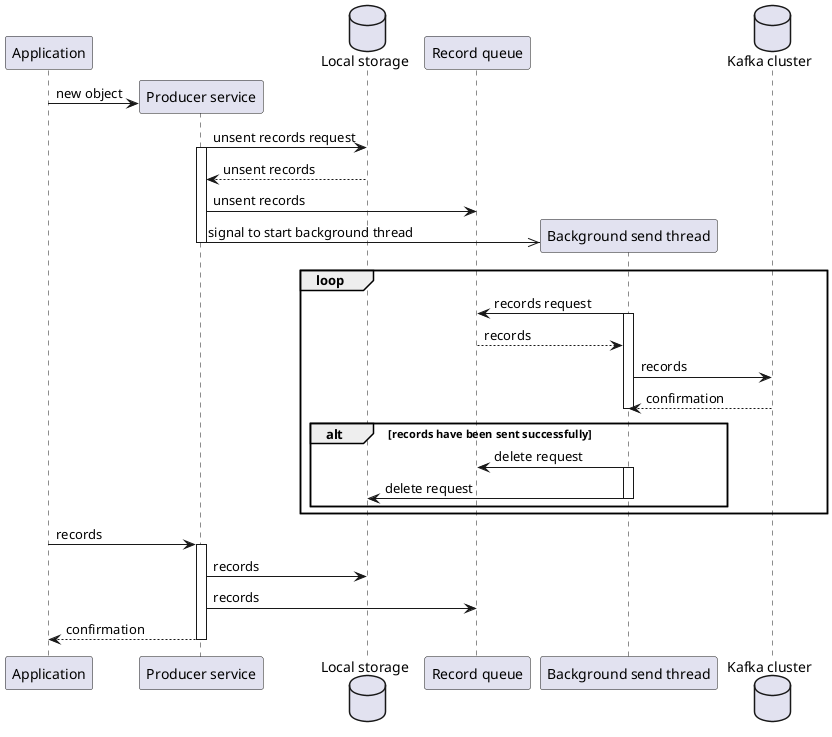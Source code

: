 @startuml
skinparam shadowing false

participant Application order 1
participant "Producer service" order 2
database "Local storage" order 3
participant "Record queue" order 4
participant "Background send thread" order 5
database "Kafka cluster" order 6

Application -> "Producer service" ** : new object

"Producer service" -> "Local storage": unsent records request
activate "Producer service"
"Local storage" --> "Producer service": unsent records

"Producer service" -> "Record queue": unsent records

"Producer service" ->> "Background send thread" ** : signal to start background thread
deactivate "Producer service"

loop
  "Background send thread" -> "Record queue": records request
  activate "Background send thread"
  "Record queue" --> "Background send thread": records
  "Background send thread" -> "Kafka cluster": records
  "Kafka cluster" --> "Background send thread": confirmation
  deactivate "Background send thread"

  alt records have been sent successfully
    "Background send thread" -> "Record queue": delete request
    activate "Background send thread"
    "Background send thread" -> "Local storage": delete request
    deactivate "Background send thread"
  end
end


Application -> "Producer service": records
activate "Producer service"
"Producer service" -> "Local storage": records
"Producer service" -> "Record queue": records
"Producer service" --> Application: confirmation
deactivate "Producer service"



@enduml